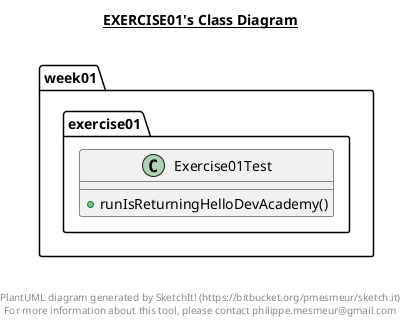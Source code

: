 @startuml

title __EXERCISE01's Class Diagram__\n

  package week01.exercise01 {
    class Exercise01Test {
        + runIsReturningHelloDevAcademy()
    }
  }
  



right footer


PlantUML diagram generated by SketchIt! (https://bitbucket.org/pmesmeur/sketch.it)
For more information about this tool, please contact philippe.mesmeur@gmail.com
endfooter

@enduml
